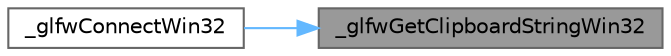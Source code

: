 digraph "_glfwGetClipboardStringWin32"
{
 // LATEX_PDF_SIZE
  bgcolor="transparent";
  edge [fontname=Helvetica,fontsize=10,labelfontname=Helvetica,labelfontsize=10];
  node [fontname=Helvetica,fontsize=10,shape=box,height=0.2,width=0.4];
  rankdir="RL";
  Node1 [id="Node000001",label="_glfwGetClipboardStringWin32",height=0.2,width=0.4,color="gray40", fillcolor="grey60", style="filled", fontcolor="black",tooltip=" "];
  Node1 -> Node2 [id="edge3_Node000001_Node000002",dir="back",color="steelblue1",style="solid",tooltip=" "];
  Node2 [id="Node000002",label="_glfwConnectWin32",height=0.2,width=0.4,color="grey40", fillcolor="white", style="filled",URL="$_classes_2lib_2external_2glfw_2src_2win32__init_8c.html#a3c83872580850a72c3cde2861fdc229f",tooltip=" "];
}
